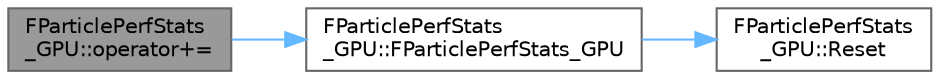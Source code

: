 digraph "FParticlePerfStats_GPU::operator+="
{
 // INTERACTIVE_SVG=YES
 // LATEX_PDF_SIZE
  bgcolor="transparent";
  edge [fontname=Helvetica,fontsize=10,labelfontname=Helvetica,labelfontsize=10];
  node [fontname=Helvetica,fontsize=10,shape=box,height=0.2,width=0.4];
  rankdir="LR";
  Node1 [id="Node000001",label="FParticlePerfStats\l_GPU::operator+=",height=0.2,width=0.4,color="gray40", fillcolor="grey60", style="filled", fontcolor="black",tooltip=" "];
  Node1 -> Node2 [id="edge1_Node000001_Node000002",color="steelblue1",style="solid",tooltip=" "];
  Node2 [id="Node000002",label="FParticlePerfStats\l_GPU::FParticlePerfStats_GPU",height=0.2,width=0.4,color="grey40", fillcolor="white", style="filled",URL="$d4/d61/structFParticlePerfStats__GPU.html#a38bdc355bd4390539d34e9cd3eedbe73",tooltip=" "];
  Node2 -> Node3 [id="edge2_Node000002_Node000003",color="steelblue1",style="solid",tooltip=" "];
  Node3 [id="Node000003",label="FParticlePerfStats\l_GPU::Reset",height=0.2,width=0.4,color="grey40", fillcolor="white", style="filled",URL="$d4/d61/structFParticlePerfStats__GPU.html#a0404e8b4e00cd01c93636c14fdd776df",tooltip=" "];
}
